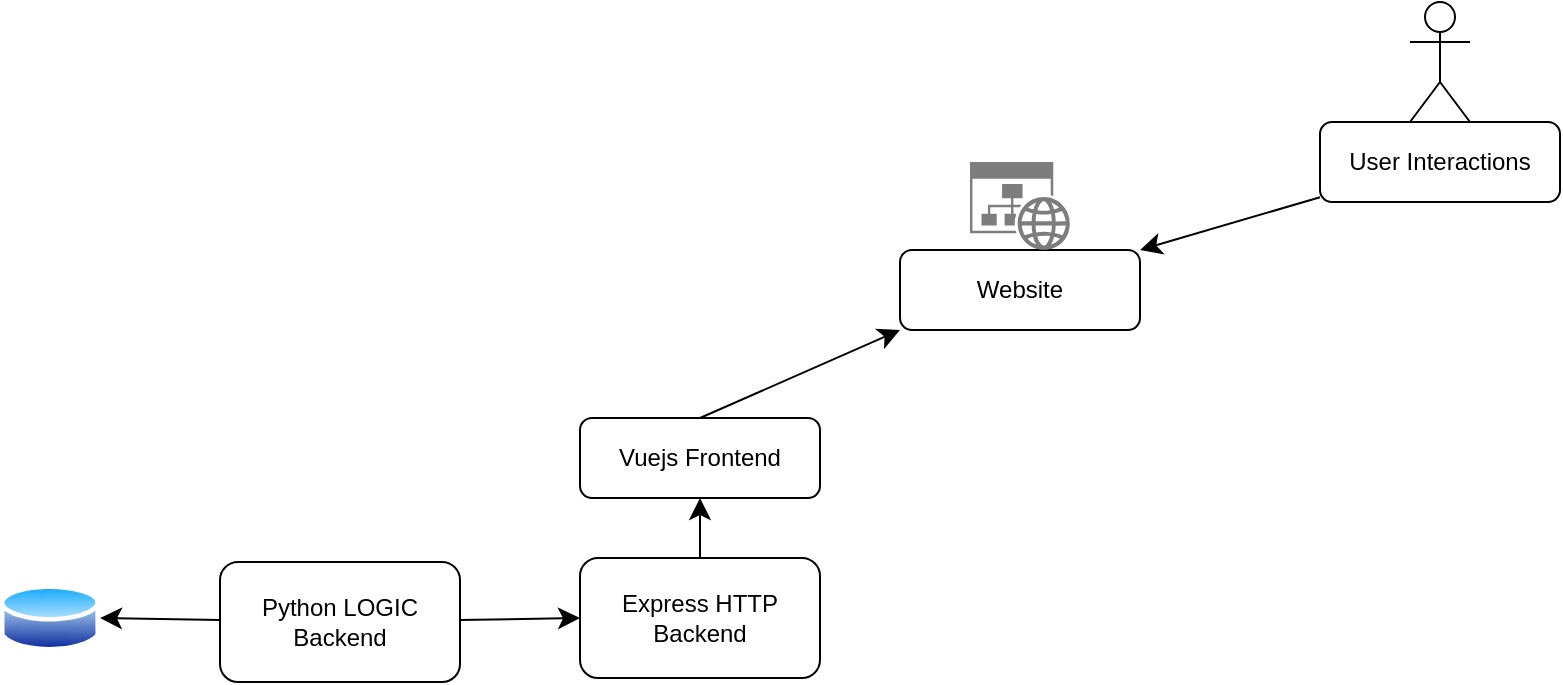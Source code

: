 <mxfile version="24.8.4">
  <diagram id="C5RBs43oDa-KdzZeNtuy" name="Page-1">
    <mxGraphModel dx="805" dy="935" grid="1" gridSize="10" guides="1" tooltips="1" connect="1" arrows="1" fold="1" page="1" pageScale="1" pageWidth="827" pageHeight="1169" math="0" shadow="0">
      <root>
        <mxCell id="WIyWlLk6GJQsqaUBKTNV-0" />
        <mxCell id="WIyWlLk6GJQsqaUBKTNV-1" parent="WIyWlLk6GJQsqaUBKTNV-0" />
        <mxCell id="CbyxKfVXe3FDgIwq7bdI-12" style="edgeStyle=none;curved=1;rounded=0;orthogonalLoop=1;jettySize=auto;html=1;entryX=0;entryY=1;entryDx=0;entryDy=0;fontSize=12;startSize=8;endSize=8;exitX=0.5;exitY=0;exitDx=0;exitDy=0;" edge="1" parent="WIyWlLk6GJQsqaUBKTNV-1" source="WIyWlLk6GJQsqaUBKTNV-12" target="WIyWlLk6GJQsqaUBKTNV-7">
          <mxGeometry relative="1" as="geometry" />
        </mxCell>
        <mxCell id="WIyWlLk6GJQsqaUBKTNV-12" value="Vuejs Frontend" style="rounded=1;whiteSpace=wrap;html=1;fontSize=12;glass=0;strokeWidth=1;shadow=0;" parent="WIyWlLk6GJQsqaUBKTNV-1" vertex="1">
          <mxGeometry x="310" y="288" width="120" height="40" as="geometry" />
        </mxCell>
        <mxCell id="CbyxKfVXe3FDgIwq7bdI-0" value="" style="image;aspect=fixed;perimeter=ellipsePerimeter;html=1;align=center;shadow=0;dashed=0;spacingTop=3;image=img/lib/active_directory/database.svg;" vertex="1" parent="WIyWlLk6GJQsqaUBKTNV-1">
          <mxGeometry x="20" y="369.5" width="50" height="37" as="geometry" />
        </mxCell>
        <mxCell id="CbyxKfVXe3FDgIwq7bdI-16" style="edgeStyle=none;curved=1;rounded=0;orthogonalLoop=1;jettySize=auto;html=1;entryX=1;entryY=0.5;entryDx=0;entryDy=0;fontSize=12;startSize=8;endSize=8;" edge="1" parent="WIyWlLk6GJQsqaUBKTNV-1" source="CbyxKfVXe3FDgIwq7bdI-3" target="CbyxKfVXe3FDgIwq7bdI-0">
          <mxGeometry relative="1" as="geometry" />
        </mxCell>
        <mxCell id="CbyxKfVXe3FDgIwq7bdI-3" value="&lt;div&gt;Python LOGIC Backend&lt;/div&gt;" style="rounded=1;whiteSpace=wrap;html=1;" vertex="1" parent="WIyWlLk6GJQsqaUBKTNV-1">
          <mxGeometry x="130" y="360" width="120" height="60" as="geometry" />
        </mxCell>
        <mxCell id="CbyxKfVXe3FDgIwq7bdI-5" value="" style="group" vertex="1" connectable="0" parent="WIyWlLk6GJQsqaUBKTNV-1">
          <mxGeometry x="680" y="80" width="120" height="100" as="geometry" />
        </mxCell>
        <mxCell id="WIyWlLk6GJQsqaUBKTNV-3" value="User Interactions" style="rounded=1;whiteSpace=wrap;html=1;fontSize=12;glass=0;strokeWidth=1;shadow=0;" parent="CbyxKfVXe3FDgIwq7bdI-5" vertex="1">
          <mxGeometry y="60" width="120" height="40" as="geometry" />
        </mxCell>
        <mxCell id="CbyxKfVXe3FDgIwq7bdI-4" value="" style="shape=umlActor;verticalLabelPosition=bottom;verticalAlign=top;html=1;outlineConnect=0;" vertex="1" parent="CbyxKfVXe3FDgIwq7bdI-5">
          <mxGeometry x="45" width="30" height="60" as="geometry" />
        </mxCell>
        <mxCell id="CbyxKfVXe3FDgIwq7bdI-8" value="" style="group" vertex="1" connectable="0" parent="WIyWlLk6GJQsqaUBKTNV-1">
          <mxGeometry x="470" y="160" width="120" height="84" as="geometry" />
        </mxCell>
        <mxCell id="WIyWlLk6GJQsqaUBKTNV-7" value="Website" style="rounded=1;whiteSpace=wrap;html=1;fontSize=12;glass=0;strokeWidth=1;shadow=0;" parent="CbyxKfVXe3FDgIwq7bdI-8" vertex="1">
          <mxGeometry y="44" width="120" height="40" as="geometry" />
        </mxCell>
        <mxCell id="CbyxKfVXe3FDgIwq7bdI-7" value="" style="sketch=0;aspect=fixed;pointerEvents=1;shadow=0;dashed=0;html=1;strokeColor=none;labelPosition=center;verticalLabelPosition=bottom;verticalAlign=top;align=center;shape=mxgraph.mscae.enterprise.website_generic;fillColor=#7D7D7D;" vertex="1" parent="CbyxKfVXe3FDgIwq7bdI-8">
          <mxGeometry x="35" width="50" height="44" as="geometry" />
        </mxCell>
        <mxCell id="CbyxKfVXe3FDgIwq7bdI-11" style="edgeStyle=none;curved=1;rounded=0;orthogonalLoop=1;jettySize=auto;html=1;fontSize=12;startSize=8;endSize=8;entryX=1;entryY=0;entryDx=0;entryDy=0;" edge="1" parent="WIyWlLk6GJQsqaUBKTNV-1" source="WIyWlLk6GJQsqaUBKTNV-3" target="WIyWlLk6GJQsqaUBKTNV-7">
          <mxGeometry relative="1" as="geometry" />
        </mxCell>
        <mxCell id="CbyxKfVXe3FDgIwq7bdI-15" style="edgeStyle=none;curved=1;rounded=0;orthogonalLoop=1;jettySize=auto;html=1;fontSize=12;startSize=8;endSize=8;" edge="1" parent="WIyWlLk6GJQsqaUBKTNV-1" source="CbyxKfVXe3FDgIwq7bdI-14" target="WIyWlLk6GJQsqaUBKTNV-12">
          <mxGeometry relative="1" as="geometry" />
        </mxCell>
        <mxCell id="CbyxKfVXe3FDgIwq7bdI-14" value="Express HTTP Backend" style="rounded=1;whiteSpace=wrap;html=1;" vertex="1" parent="WIyWlLk6GJQsqaUBKTNV-1">
          <mxGeometry x="310" y="358" width="120" height="60" as="geometry" />
        </mxCell>
        <mxCell id="CbyxKfVXe3FDgIwq7bdI-17" style="edgeStyle=none;curved=1;rounded=0;orthogonalLoop=1;jettySize=auto;html=1;entryX=0;entryY=0.5;entryDx=0;entryDy=0;fontSize=12;startSize=8;endSize=8;" edge="1" parent="WIyWlLk6GJQsqaUBKTNV-1" source="CbyxKfVXe3FDgIwq7bdI-3" target="CbyxKfVXe3FDgIwq7bdI-14">
          <mxGeometry relative="1" as="geometry" />
        </mxCell>
      </root>
    </mxGraphModel>
  </diagram>
</mxfile>
